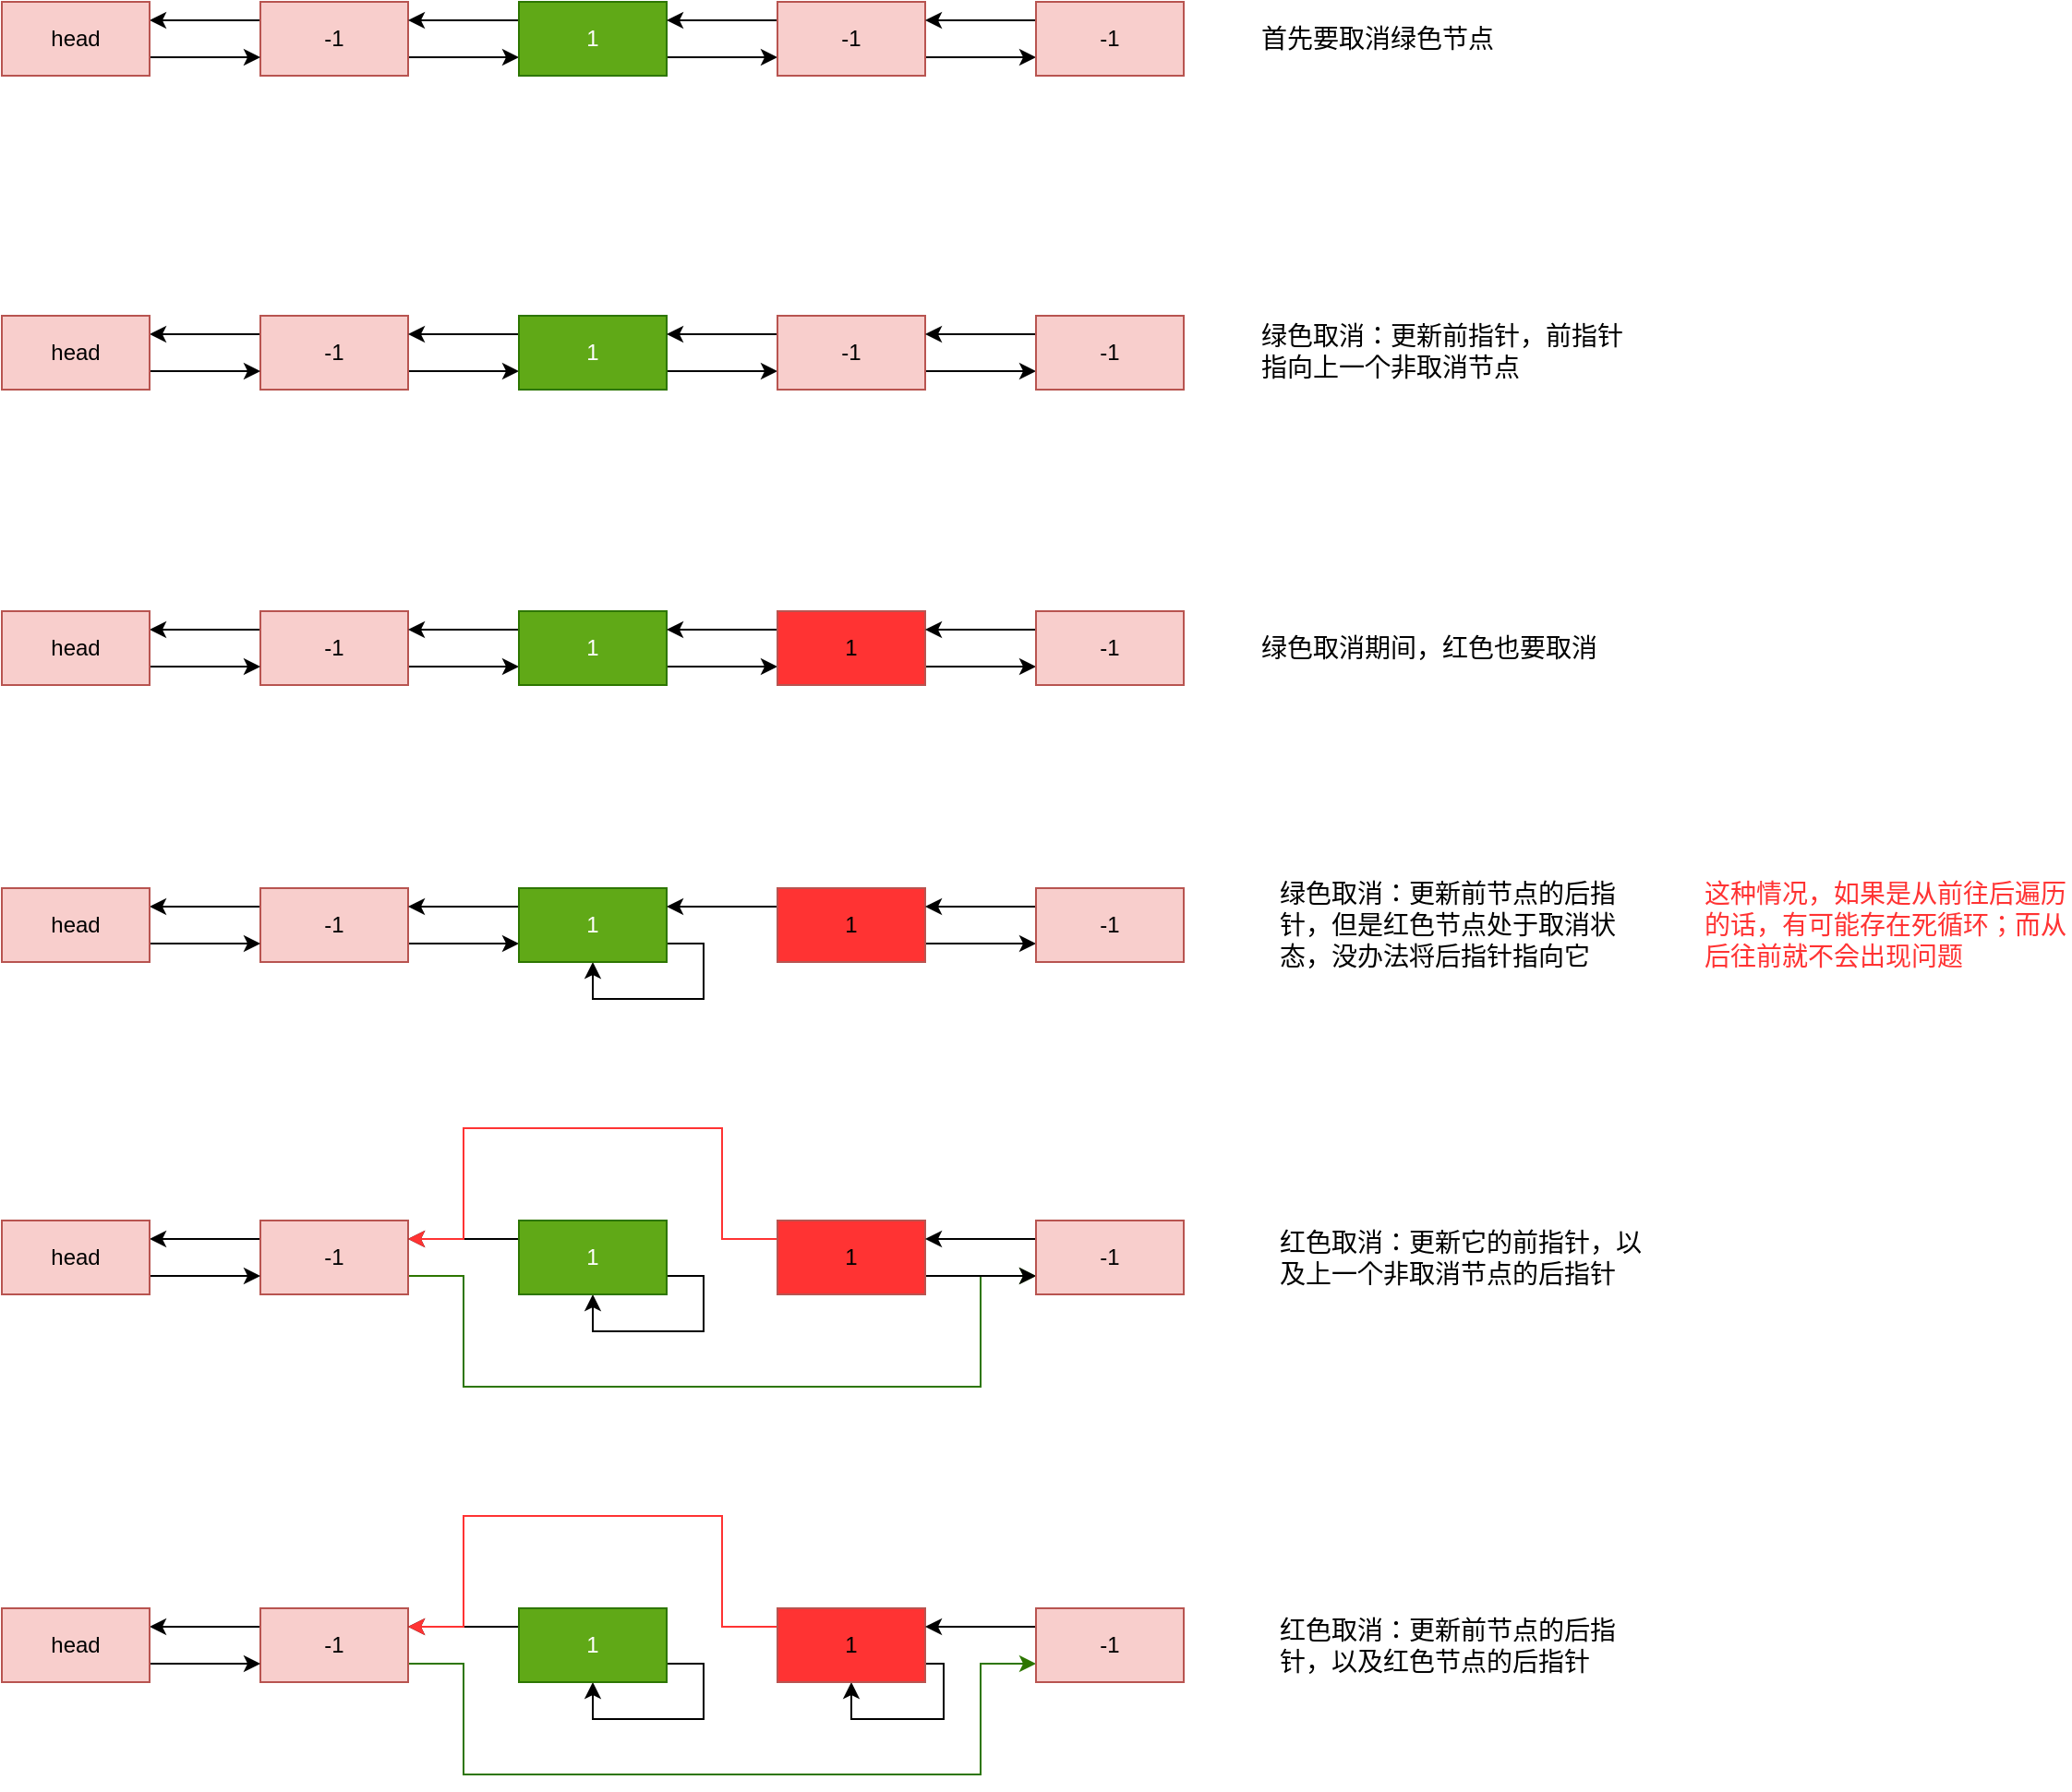 <mxfile version="22.0.8" type="github">
  <diagram name="第 1 页" id="cQR1AnnfZqyHRSD-fw0c">
    <mxGraphModel dx="2074" dy="1110" grid="1" gridSize="10" guides="1" tooltips="1" connect="1" arrows="1" fold="1" page="1" pageScale="1" pageWidth="827" pageHeight="1169" math="0" shadow="0">
      <root>
        <mxCell id="0" />
        <mxCell id="1" parent="0" />
        <mxCell id="GUb_MWUtf1tr1gasSi7g-6" style="edgeStyle=orthogonalEdgeStyle;rounded=0;orthogonalLoop=1;jettySize=auto;html=1;exitX=1;exitY=0.75;exitDx=0;exitDy=0;entryX=0;entryY=0.75;entryDx=0;entryDy=0;" edge="1" parent="1" source="GUb_MWUtf1tr1gasSi7g-1" target="GUb_MWUtf1tr1gasSi7g-4">
          <mxGeometry relative="1" as="geometry">
            <mxPoint x="650" y="150" as="targetPoint" />
          </mxGeometry>
        </mxCell>
        <mxCell id="GUb_MWUtf1tr1gasSi7g-7" style="edgeStyle=orthogonalEdgeStyle;rounded=0;orthogonalLoop=1;jettySize=auto;html=1;exitX=0;exitY=0.25;exitDx=0;exitDy=0;entryX=1;entryY=0.25;entryDx=0;entryDy=0;" edge="1" parent="1" source="GUb_MWUtf1tr1gasSi7g-1" target="GUb_MWUtf1tr1gasSi7g-2">
          <mxGeometry relative="1" as="geometry" />
        </mxCell>
        <mxCell id="GUb_MWUtf1tr1gasSi7g-1" value="-1" style="rounded=0;whiteSpace=wrap;html=1;fillColor=#f8cecc;strokeColor=#b85450;" vertex="1" parent="1">
          <mxGeometry x="510" y="130" width="80" height="40" as="geometry" />
        </mxCell>
        <mxCell id="GUb_MWUtf1tr1gasSi7g-3" style="edgeStyle=orthogonalEdgeStyle;rounded=0;orthogonalLoop=1;jettySize=auto;html=1;exitX=1;exitY=0.75;exitDx=0;exitDy=0;entryX=0;entryY=0.75;entryDx=0;entryDy=0;" edge="1" parent="1" source="GUb_MWUtf1tr1gasSi7g-2" target="GUb_MWUtf1tr1gasSi7g-1">
          <mxGeometry relative="1" as="geometry">
            <mxPoint x="510" y="150" as="targetPoint" />
          </mxGeometry>
        </mxCell>
        <mxCell id="GUb_MWUtf1tr1gasSi7g-2" value="head" style="rounded=0;whiteSpace=wrap;html=1;fillColor=#f8cecc;strokeColor=#b85450;" vertex="1" parent="1">
          <mxGeometry x="370" y="130" width="80" height="40" as="geometry" />
        </mxCell>
        <mxCell id="GUb_MWUtf1tr1gasSi7g-8" style="edgeStyle=orthogonalEdgeStyle;rounded=0;orthogonalLoop=1;jettySize=auto;html=1;exitX=0;exitY=0.25;exitDx=0;exitDy=0;entryX=1;entryY=0.25;entryDx=0;entryDy=0;" edge="1" parent="1" source="GUb_MWUtf1tr1gasSi7g-4" target="GUb_MWUtf1tr1gasSi7g-1">
          <mxGeometry relative="1" as="geometry" />
        </mxCell>
        <mxCell id="GUb_MWUtf1tr1gasSi7g-11" style="edgeStyle=orthogonalEdgeStyle;rounded=0;orthogonalLoop=1;jettySize=auto;html=1;exitX=1;exitY=0.75;exitDx=0;exitDy=0;entryX=0;entryY=0.75;entryDx=0;entryDy=0;" edge="1" parent="1" source="GUb_MWUtf1tr1gasSi7g-4" target="GUb_MWUtf1tr1gasSi7g-9">
          <mxGeometry relative="1" as="geometry" />
        </mxCell>
        <mxCell id="GUb_MWUtf1tr1gasSi7g-4" value="1" style="rounded=0;whiteSpace=wrap;html=1;fillColor=#60a917;strokeColor=#2D7600;fontColor=#ffffff;" vertex="1" parent="1">
          <mxGeometry x="650" y="130" width="80" height="40" as="geometry" />
        </mxCell>
        <mxCell id="GUb_MWUtf1tr1gasSi7g-12" style="edgeStyle=orthogonalEdgeStyle;rounded=0;orthogonalLoop=1;jettySize=auto;html=1;exitX=0;exitY=0.25;exitDx=0;exitDy=0;entryX=1;entryY=0.25;entryDx=0;entryDy=0;" edge="1" parent="1" source="GUb_MWUtf1tr1gasSi7g-9" target="GUb_MWUtf1tr1gasSi7g-4">
          <mxGeometry relative="1" as="geometry" />
        </mxCell>
        <mxCell id="GUb_MWUtf1tr1gasSi7g-14" style="edgeStyle=orthogonalEdgeStyle;rounded=0;orthogonalLoop=1;jettySize=auto;html=1;exitX=1;exitY=0.75;exitDx=0;exitDy=0;entryX=0;entryY=0.75;entryDx=0;entryDy=0;" edge="1" parent="1" source="GUb_MWUtf1tr1gasSi7g-9" target="GUb_MWUtf1tr1gasSi7g-13">
          <mxGeometry relative="1" as="geometry" />
        </mxCell>
        <mxCell id="GUb_MWUtf1tr1gasSi7g-9" value="-1" style="rounded=0;whiteSpace=wrap;html=1;fillColor=#f8cecc;strokeColor=#b85450;" vertex="1" parent="1">
          <mxGeometry x="790" y="130" width="80" height="40" as="geometry" />
        </mxCell>
        <mxCell id="GUb_MWUtf1tr1gasSi7g-15" style="edgeStyle=orthogonalEdgeStyle;rounded=0;orthogonalLoop=1;jettySize=auto;html=1;exitX=0;exitY=0.25;exitDx=0;exitDy=0;entryX=1;entryY=0.25;entryDx=0;entryDy=0;" edge="1" parent="1" source="GUb_MWUtf1tr1gasSi7g-13" target="GUb_MWUtf1tr1gasSi7g-9">
          <mxGeometry relative="1" as="geometry" />
        </mxCell>
        <mxCell id="GUb_MWUtf1tr1gasSi7g-13" value="-1" style="rounded=0;whiteSpace=wrap;html=1;fillColor=#f8cecc;strokeColor=#b85450;" vertex="1" parent="1">
          <mxGeometry x="930" y="130" width="80" height="40" as="geometry" />
        </mxCell>
        <mxCell id="GUb_MWUtf1tr1gasSi7g-29" style="edgeStyle=orthogonalEdgeStyle;rounded=0;orthogonalLoop=1;jettySize=auto;html=1;exitX=1;exitY=0.75;exitDx=0;exitDy=0;entryX=0;entryY=0.75;entryDx=0;entryDy=0;" edge="1" parent="1" source="GUb_MWUtf1tr1gasSi7g-31" target="GUb_MWUtf1tr1gasSi7g-36">
          <mxGeometry relative="1" as="geometry">
            <mxPoint x="650" y="320" as="targetPoint" />
          </mxGeometry>
        </mxCell>
        <mxCell id="GUb_MWUtf1tr1gasSi7g-30" style="edgeStyle=orthogonalEdgeStyle;rounded=0;orthogonalLoop=1;jettySize=auto;html=1;exitX=0;exitY=0.25;exitDx=0;exitDy=0;entryX=1;entryY=0.25;entryDx=0;entryDy=0;" edge="1" parent="1" source="GUb_MWUtf1tr1gasSi7g-31" target="GUb_MWUtf1tr1gasSi7g-33">
          <mxGeometry relative="1" as="geometry" />
        </mxCell>
        <mxCell id="GUb_MWUtf1tr1gasSi7g-31" value="-1" style="rounded=0;whiteSpace=wrap;html=1;fillColor=#f8cecc;strokeColor=#b85450;" vertex="1" parent="1">
          <mxGeometry x="510" y="300" width="80" height="40" as="geometry" />
        </mxCell>
        <mxCell id="GUb_MWUtf1tr1gasSi7g-32" style="edgeStyle=orthogonalEdgeStyle;rounded=0;orthogonalLoop=1;jettySize=auto;html=1;exitX=1;exitY=0.75;exitDx=0;exitDy=0;entryX=0;entryY=0.75;entryDx=0;entryDy=0;" edge="1" parent="1" source="GUb_MWUtf1tr1gasSi7g-33" target="GUb_MWUtf1tr1gasSi7g-31">
          <mxGeometry relative="1" as="geometry">
            <mxPoint x="510" y="320" as="targetPoint" />
          </mxGeometry>
        </mxCell>
        <mxCell id="GUb_MWUtf1tr1gasSi7g-33" value="head" style="rounded=0;whiteSpace=wrap;html=1;fillColor=#f8cecc;strokeColor=#b85450;" vertex="1" parent="1">
          <mxGeometry x="370" y="300" width="80" height="40" as="geometry" />
        </mxCell>
        <mxCell id="GUb_MWUtf1tr1gasSi7g-34" style="edgeStyle=orthogonalEdgeStyle;rounded=0;orthogonalLoop=1;jettySize=auto;html=1;exitX=0;exitY=0.25;exitDx=0;exitDy=0;entryX=1;entryY=0.25;entryDx=0;entryDy=0;" edge="1" parent="1" source="GUb_MWUtf1tr1gasSi7g-36" target="GUb_MWUtf1tr1gasSi7g-31">
          <mxGeometry relative="1" as="geometry" />
        </mxCell>
        <mxCell id="GUb_MWUtf1tr1gasSi7g-35" style="edgeStyle=orthogonalEdgeStyle;rounded=0;orthogonalLoop=1;jettySize=auto;html=1;exitX=1;exitY=0.75;exitDx=0;exitDy=0;entryX=0;entryY=0.75;entryDx=0;entryDy=0;" edge="1" parent="1" source="GUb_MWUtf1tr1gasSi7g-36" target="GUb_MWUtf1tr1gasSi7g-39">
          <mxGeometry relative="1" as="geometry" />
        </mxCell>
        <mxCell id="GUb_MWUtf1tr1gasSi7g-36" value="1" style="rounded=0;whiteSpace=wrap;html=1;fillColor=#60a917;strokeColor=#2D7600;fontColor=#ffffff;" vertex="1" parent="1">
          <mxGeometry x="650" y="300" width="80" height="40" as="geometry" />
        </mxCell>
        <mxCell id="GUb_MWUtf1tr1gasSi7g-38" style="edgeStyle=orthogonalEdgeStyle;rounded=0;orthogonalLoop=1;jettySize=auto;html=1;exitX=1;exitY=0.75;exitDx=0;exitDy=0;entryX=0;entryY=0.75;entryDx=0;entryDy=0;" edge="1" parent="1" source="GUb_MWUtf1tr1gasSi7g-39" target="GUb_MWUtf1tr1gasSi7g-41">
          <mxGeometry relative="1" as="geometry" />
        </mxCell>
        <mxCell id="GUb_MWUtf1tr1gasSi7g-134" style="edgeStyle=orthogonalEdgeStyle;rounded=0;orthogonalLoop=1;jettySize=auto;html=1;exitX=0;exitY=0.25;exitDx=0;exitDy=0;entryX=1;entryY=0.25;entryDx=0;entryDy=0;" edge="1" parent="1" source="GUb_MWUtf1tr1gasSi7g-39" target="GUb_MWUtf1tr1gasSi7g-36">
          <mxGeometry relative="1" as="geometry" />
        </mxCell>
        <mxCell id="GUb_MWUtf1tr1gasSi7g-39" value="-1" style="rounded=0;whiteSpace=wrap;html=1;fillColor=#f8cecc;strokeColor=#b85450;" vertex="1" parent="1">
          <mxGeometry x="790" y="300" width="80" height="40" as="geometry" />
        </mxCell>
        <mxCell id="GUb_MWUtf1tr1gasSi7g-40" style="edgeStyle=orthogonalEdgeStyle;rounded=0;orthogonalLoop=1;jettySize=auto;html=1;exitX=0;exitY=0.25;exitDx=0;exitDy=0;entryX=1;entryY=0.25;entryDx=0;entryDy=0;" edge="1" parent="1" source="GUb_MWUtf1tr1gasSi7g-41" target="GUb_MWUtf1tr1gasSi7g-39">
          <mxGeometry relative="1" as="geometry" />
        </mxCell>
        <mxCell id="GUb_MWUtf1tr1gasSi7g-41" value="-1" style="rounded=0;whiteSpace=wrap;html=1;fillColor=#f8cecc;strokeColor=#b85450;" vertex="1" parent="1">
          <mxGeometry x="930" y="300" width="80" height="40" as="geometry" />
        </mxCell>
        <mxCell id="GUb_MWUtf1tr1gasSi7g-42" style="edgeStyle=orthogonalEdgeStyle;rounded=0;orthogonalLoop=1;jettySize=auto;html=1;exitX=1;exitY=0.75;exitDx=0;exitDy=0;entryX=0;entryY=0.75;entryDx=0;entryDy=0;strokeColor=#2D7600;fillColor=#60a917;" edge="1" parent="1" source="GUb_MWUtf1tr1gasSi7g-44" target="GUb_MWUtf1tr1gasSi7g-54">
          <mxGeometry relative="1" as="geometry">
            <mxPoint x="650" y="810" as="targetPoint" />
            <Array as="points">
              <mxPoint x="620" y="820" />
              <mxPoint x="620" y="880" />
              <mxPoint x="900" y="880" />
              <mxPoint x="900" y="820" />
            </Array>
          </mxGeometry>
        </mxCell>
        <mxCell id="GUb_MWUtf1tr1gasSi7g-43" style="edgeStyle=orthogonalEdgeStyle;rounded=0;orthogonalLoop=1;jettySize=auto;html=1;exitX=0;exitY=0.25;exitDx=0;exitDy=0;entryX=1;entryY=0.25;entryDx=0;entryDy=0;" edge="1" parent="1" source="GUb_MWUtf1tr1gasSi7g-44" target="GUb_MWUtf1tr1gasSi7g-46">
          <mxGeometry relative="1" as="geometry" />
        </mxCell>
        <mxCell id="GUb_MWUtf1tr1gasSi7g-44" value="-1" style="rounded=0;whiteSpace=wrap;html=1;fillColor=#f8cecc;strokeColor=#b85450;" vertex="1" parent="1">
          <mxGeometry x="510" y="790" width="80" height="40" as="geometry" />
        </mxCell>
        <mxCell id="GUb_MWUtf1tr1gasSi7g-45" style="edgeStyle=orthogonalEdgeStyle;rounded=0;orthogonalLoop=1;jettySize=auto;html=1;exitX=1;exitY=0.75;exitDx=0;exitDy=0;entryX=0;entryY=0.75;entryDx=0;entryDy=0;" edge="1" parent="1" source="GUb_MWUtf1tr1gasSi7g-46" target="GUb_MWUtf1tr1gasSi7g-44">
          <mxGeometry relative="1" as="geometry">
            <mxPoint x="510" y="810" as="targetPoint" />
          </mxGeometry>
        </mxCell>
        <mxCell id="GUb_MWUtf1tr1gasSi7g-46" value="head" style="rounded=0;whiteSpace=wrap;html=1;fillColor=#f8cecc;strokeColor=#b85450;" vertex="1" parent="1">
          <mxGeometry x="370" y="790" width="80" height="40" as="geometry" />
        </mxCell>
        <mxCell id="GUb_MWUtf1tr1gasSi7g-47" style="edgeStyle=orthogonalEdgeStyle;rounded=0;orthogonalLoop=1;jettySize=auto;html=1;exitX=0;exitY=0.25;exitDx=0;exitDy=0;entryX=1;entryY=0.25;entryDx=0;entryDy=0;" edge="1" parent="1" source="GUb_MWUtf1tr1gasSi7g-49" target="GUb_MWUtf1tr1gasSi7g-44">
          <mxGeometry relative="1" as="geometry" />
        </mxCell>
        <mxCell id="GUb_MWUtf1tr1gasSi7g-48" style="edgeStyle=orthogonalEdgeStyle;rounded=0;orthogonalLoop=1;jettySize=auto;html=1;exitX=1;exitY=0.75;exitDx=0;exitDy=0;entryX=0.5;entryY=1;entryDx=0;entryDy=0;" edge="1" parent="1" source="GUb_MWUtf1tr1gasSi7g-49" target="GUb_MWUtf1tr1gasSi7g-49">
          <mxGeometry relative="1" as="geometry" />
        </mxCell>
        <mxCell id="GUb_MWUtf1tr1gasSi7g-49" value="1" style="rounded=0;whiteSpace=wrap;html=1;fillColor=#60a917;strokeColor=#2D7600;fontColor=#ffffff;" vertex="1" parent="1">
          <mxGeometry x="650" y="790" width="80" height="40" as="geometry" />
        </mxCell>
        <mxCell id="GUb_MWUtf1tr1gasSi7g-50" style="edgeStyle=orthogonalEdgeStyle;rounded=0;orthogonalLoop=1;jettySize=auto;html=1;exitX=0;exitY=0.25;exitDx=0;exitDy=0;entryX=1;entryY=0.25;entryDx=0;entryDy=0;fillColor=#d80073;strokeColor=#FF3333;" edge="1" parent="1" source="GUb_MWUtf1tr1gasSi7g-52" target="GUb_MWUtf1tr1gasSi7g-44">
          <mxGeometry relative="1" as="geometry">
            <Array as="points">
              <mxPoint x="760" y="800" />
              <mxPoint x="760" y="740" />
              <mxPoint x="620" y="740" />
              <mxPoint x="620" y="800" />
            </Array>
          </mxGeometry>
        </mxCell>
        <mxCell id="GUb_MWUtf1tr1gasSi7g-51" style="edgeStyle=orthogonalEdgeStyle;rounded=0;orthogonalLoop=1;jettySize=auto;html=1;exitX=1;exitY=0.75;exitDx=0;exitDy=0;entryX=0;entryY=0.75;entryDx=0;entryDy=0;" edge="1" parent="1" source="GUb_MWUtf1tr1gasSi7g-52" target="GUb_MWUtf1tr1gasSi7g-54">
          <mxGeometry relative="1" as="geometry" />
        </mxCell>
        <mxCell id="GUb_MWUtf1tr1gasSi7g-52" value="1" style="rounded=0;whiteSpace=wrap;html=1;fillColor=#FF3333;strokeColor=#b85450;" vertex="1" parent="1">
          <mxGeometry x="790" y="790" width="80" height="40" as="geometry" />
        </mxCell>
        <mxCell id="GUb_MWUtf1tr1gasSi7g-53" style="edgeStyle=orthogonalEdgeStyle;rounded=0;orthogonalLoop=1;jettySize=auto;html=1;exitX=0;exitY=0.25;exitDx=0;exitDy=0;entryX=1;entryY=0.25;entryDx=0;entryDy=0;" edge="1" parent="1" source="GUb_MWUtf1tr1gasSi7g-54" target="GUb_MWUtf1tr1gasSi7g-52">
          <mxGeometry relative="1" as="geometry" />
        </mxCell>
        <mxCell id="GUb_MWUtf1tr1gasSi7g-54" value="-1" style="rounded=0;whiteSpace=wrap;html=1;fillColor=#f8cecc;strokeColor=#b85450;" vertex="1" parent="1">
          <mxGeometry x="930" y="790" width="80" height="40" as="geometry" />
        </mxCell>
        <mxCell id="GUb_MWUtf1tr1gasSi7g-55" style="edgeStyle=orthogonalEdgeStyle;rounded=0;orthogonalLoop=1;jettySize=auto;html=1;exitX=1;exitY=0.75;exitDx=0;exitDy=0;entryX=0;entryY=0.75;entryDx=0;entryDy=0;strokeColor=#2D7600;fillColor=#60a917;" edge="1" parent="1" source="GUb_MWUtf1tr1gasSi7g-57" target="GUb_MWUtf1tr1gasSi7g-67">
          <mxGeometry relative="1" as="geometry">
            <mxPoint x="650" y="1020" as="targetPoint" />
            <Array as="points">
              <mxPoint x="620" y="1030" />
              <mxPoint x="620" y="1090" />
              <mxPoint x="900" y="1090" />
              <mxPoint x="900" y="1030" />
            </Array>
          </mxGeometry>
        </mxCell>
        <mxCell id="GUb_MWUtf1tr1gasSi7g-56" style="edgeStyle=orthogonalEdgeStyle;rounded=0;orthogonalLoop=1;jettySize=auto;html=1;exitX=0;exitY=0.25;exitDx=0;exitDy=0;entryX=1;entryY=0.25;entryDx=0;entryDy=0;" edge="1" parent="1" source="GUb_MWUtf1tr1gasSi7g-57" target="GUb_MWUtf1tr1gasSi7g-59">
          <mxGeometry relative="1" as="geometry" />
        </mxCell>
        <mxCell id="GUb_MWUtf1tr1gasSi7g-57" value="-1" style="rounded=0;whiteSpace=wrap;html=1;fillColor=#f8cecc;strokeColor=#b85450;" vertex="1" parent="1">
          <mxGeometry x="510" y="1000" width="80" height="40" as="geometry" />
        </mxCell>
        <mxCell id="GUb_MWUtf1tr1gasSi7g-58" style="edgeStyle=orthogonalEdgeStyle;rounded=0;orthogonalLoop=1;jettySize=auto;html=1;exitX=1;exitY=0.75;exitDx=0;exitDy=0;entryX=0;entryY=0.75;entryDx=0;entryDy=0;" edge="1" parent="1" source="GUb_MWUtf1tr1gasSi7g-59" target="GUb_MWUtf1tr1gasSi7g-57">
          <mxGeometry relative="1" as="geometry">
            <mxPoint x="510" y="1020" as="targetPoint" />
          </mxGeometry>
        </mxCell>
        <mxCell id="GUb_MWUtf1tr1gasSi7g-59" value="head" style="rounded=0;whiteSpace=wrap;html=1;fillColor=#f8cecc;strokeColor=#b85450;" vertex="1" parent="1">
          <mxGeometry x="370" y="1000" width="80" height="40" as="geometry" />
        </mxCell>
        <mxCell id="GUb_MWUtf1tr1gasSi7g-60" style="edgeStyle=orthogonalEdgeStyle;rounded=0;orthogonalLoop=1;jettySize=auto;html=1;exitX=0;exitY=0.25;exitDx=0;exitDy=0;entryX=1;entryY=0.25;entryDx=0;entryDy=0;" edge="1" parent="1" source="GUb_MWUtf1tr1gasSi7g-62" target="GUb_MWUtf1tr1gasSi7g-57">
          <mxGeometry relative="1" as="geometry" />
        </mxCell>
        <mxCell id="GUb_MWUtf1tr1gasSi7g-61" style="edgeStyle=orthogonalEdgeStyle;rounded=0;orthogonalLoop=1;jettySize=auto;html=1;exitX=1;exitY=0.75;exitDx=0;exitDy=0;entryX=0.5;entryY=1;entryDx=0;entryDy=0;" edge="1" parent="1" source="GUb_MWUtf1tr1gasSi7g-62" target="GUb_MWUtf1tr1gasSi7g-62">
          <mxGeometry relative="1" as="geometry" />
        </mxCell>
        <mxCell id="GUb_MWUtf1tr1gasSi7g-62" value="1" style="rounded=0;whiteSpace=wrap;html=1;fillColor=#60a917;strokeColor=#2D7600;fontColor=#ffffff;" vertex="1" parent="1">
          <mxGeometry x="650" y="1000" width="80" height="40" as="geometry" />
        </mxCell>
        <mxCell id="GUb_MWUtf1tr1gasSi7g-63" style="edgeStyle=orthogonalEdgeStyle;rounded=0;orthogonalLoop=1;jettySize=auto;html=1;exitX=0;exitY=0.25;exitDx=0;exitDy=0;entryX=1;entryY=0.25;entryDx=0;entryDy=0;fillColor=#d80073;strokeColor=#FF3333;" edge="1" parent="1" source="GUb_MWUtf1tr1gasSi7g-65" target="GUb_MWUtf1tr1gasSi7g-57">
          <mxGeometry relative="1" as="geometry">
            <Array as="points">
              <mxPoint x="760" y="1010" />
              <mxPoint x="760" y="950" />
              <mxPoint x="620" y="950" />
              <mxPoint x="620" y="1010" />
            </Array>
          </mxGeometry>
        </mxCell>
        <mxCell id="GUb_MWUtf1tr1gasSi7g-64" style="edgeStyle=orthogonalEdgeStyle;rounded=0;orthogonalLoop=1;jettySize=auto;html=1;exitX=1;exitY=0.75;exitDx=0;exitDy=0;entryX=0.5;entryY=1;entryDx=0;entryDy=0;" edge="1" parent="1" source="GUb_MWUtf1tr1gasSi7g-65" target="GUb_MWUtf1tr1gasSi7g-65">
          <mxGeometry relative="1" as="geometry">
            <Array as="points">
              <mxPoint x="880" y="1030" />
              <mxPoint x="880" y="1060" />
              <mxPoint x="830" y="1060" />
            </Array>
          </mxGeometry>
        </mxCell>
        <mxCell id="GUb_MWUtf1tr1gasSi7g-65" value="1" style="rounded=0;whiteSpace=wrap;html=1;fillColor=#FF3333;strokeColor=#b85450;" vertex="1" parent="1">
          <mxGeometry x="790" y="1000" width="80" height="40" as="geometry" />
        </mxCell>
        <mxCell id="GUb_MWUtf1tr1gasSi7g-66" style="edgeStyle=orthogonalEdgeStyle;rounded=0;orthogonalLoop=1;jettySize=auto;html=1;exitX=0;exitY=0.25;exitDx=0;exitDy=0;entryX=1;entryY=0.25;entryDx=0;entryDy=0;" edge="1" parent="1" source="GUb_MWUtf1tr1gasSi7g-67" target="GUb_MWUtf1tr1gasSi7g-65">
          <mxGeometry relative="1" as="geometry" />
        </mxCell>
        <mxCell id="GUb_MWUtf1tr1gasSi7g-67" value="-1" style="rounded=0;whiteSpace=wrap;html=1;fillColor=#f8cecc;strokeColor=#b85450;" vertex="1" parent="1">
          <mxGeometry x="930" y="1000" width="80" height="40" as="geometry" />
        </mxCell>
        <mxCell id="GUb_MWUtf1tr1gasSi7g-121" style="edgeStyle=orthogonalEdgeStyle;rounded=0;orthogonalLoop=1;jettySize=auto;html=1;exitX=0;exitY=0.25;exitDx=0;exitDy=0;entryX=1;entryY=0.25;entryDx=0;entryDy=0;" edge="1" parent="1" source="GUb_MWUtf1tr1gasSi7g-122" target="GUb_MWUtf1tr1gasSi7g-124">
          <mxGeometry relative="1" as="geometry" />
        </mxCell>
        <mxCell id="GUb_MWUtf1tr1gasSi7g-136" style="edgeStyle=orthogonalEdgeStyle;rounded=0;orthogonalLoop=1;jettySize=auto;html=1;exitX=1;exitY=0.75;exitDx=0;exitDy=0;entryX=0;entryY=0.75;entryDx=0;entryDy=0;" edge="1" parent="1" source="GUb_MWUtf1tr1gasSi7g-122" target="GUb_MWUtf1tr1gasSi7g-127">
          <mxGeometry relative="1" as="geometry" />
        </mxCell>
        <mxCell id="GUb_MWUtf1tr1gasSi7g-122" value="-1" style="rounded=0;whiteSpace=wrap;html=1;fillColor=#f8cecc;strokeColor=#b85450;" vertex="1" parent="1">
          <mxGeometry x="510" y="460" width="80" height="40" as="geometry" />
        </mxCell>
        <mxCell id="GUb_MWUtf1tr1gasSi7g-123" style="edgeStyle=orthogonalEdgeStyle;rounded=0;orthogonalLoop=1;jettySize=auto;html=1;exitX=1;exitY=0.75;exitDx=0;exitDy=0;entryX=0;entryY=0.75;entryDx=0;entryDy=0;" edge="1" parent="1" source="GUb_MWUtf1tr1gasSi7g-124" target="GUb_MWUtf1tr1gasSi7g-122">
          <mxGeometry relative="1" as="geometry">
            <mxPoint x="510" y="480" as="targetPoint" />
          </mxGeometry>
        </mxCell>
        <mxCell id="GUb_MWUtf1tr1gasSi7g-124" value="head" style="rounded=0;whiteSpace=wrap;html=1;fillColor=#f8cecc;strokeColor=#b85450;" vertex="1" parent="1">
          <mxGeometry x="370" y="460" width="80" height="40" as="geometry" />
        </mxCell>
        <mxCell id="GUb_MWUtf1tr1gasSi7g-125" style="edgeStyle=orthogonalEdgeStyle;rounded=0;orthogonalLoop=1;jettySize=auto;html=1;exitX=0;exitY=0.25;exitDx=0;exitDy=0;entryX=1;entryY=0.25;entryDx=0;entryDy=0;" edge="1" parent="1" source="GUb_MWUtf1tr1gasSi7g-127" target="GUb_MWUtf1tr1gasSi7g-122">
          <mxGeometry relative="1" as="geometry" />
        </mxCell>
        <mxCell id="GUb_MWUtf1tr1gasSi7g-126" style="edgeStyle=orthogonalEdgeStyle;rounded=0;orthogonalLoop=1;jettySize=auto;html=1;exitX=1;exitY=0.75;exitDx=0;exitDy=0;entryX=0;entryY=0.75;entryDx=0;entryDy=0;" edge="1" parent="1" source="GUb_MWUtf1tr1gasSi7g-127" target="GUb_MWUtf1tr1gasSi7g-130">
          <mxGeometry relative="1" as="geometry" />
        </mxCell>
        <mxCell id="GUb_MWUtf1tr1gasSi7g-127" value="1" style="rounded=0;whiteSpace=wrap;html=1;fillColor=#60a917;strokeColor=#2D7600;fontColor=#ffffff;" vertex="1" parent="1">
          <mxGeometry x="650" y="460" width="80" height="40" as="geometry" />
        </mxCell>
        <mxCell id="GUb_MWUtf1tr1gasSi7g-129" style="edgeStyle=orthogonalEdgeStyle;rounded=0;orthogonalLoop=1;jettySize=auto;html=1;exitX=1;exitY=0.75;exitDx=0;exitDy=0;entryX=0;entryY=0.75;entryDx=0;entryDy=0;" edge="1" parent="1" source="GUb_MWUtf1tr1gasSi7g-130" target="GUb_MWUtf1tr1gasSi7g-132">
          <mxGeometry relative="1" as="geometry" />
        </mxCell>
        <mxCell id="GUb_MWUtf1tr1gasSi7g-135" style="edgeStyle=orthogonalEdgeStyle;rounded=0;orthogonalLoop=1;jettySize=auto;html=1;exitX=0;exitY=0.25;exitDx=0;exitDy=0;entryX=1;entryY=0.25;entryDx=0;entryDy=0;" edge="1" parent="1" source="GUb_MWUtf1tr1gasSi7g-130" target="GUb_MWUtf1tr1gasSi7g-127">
          <mxGeometry relative="1" as="geometry" />
        </mxCell>
        <mxCell id="GUb_MWUtf1tr1gasSi7g-130" value="1" style="rounded=0;whiteSpace=wrap;html=1;fillColor=#FF3333;strokeColor=#b85450;" vertex="1" parent="1">
          <mxGeometry x="790" y="460" width="80" height="40" as="geometry" />
        </mxCell>
        <mxCell id="GUb_MWUtf1tr1gasSi7g-131" style="edgeStyle=orthogonalEdgeStyle;rounded=0;orthogonalLoop=1;jettySize=auto;html=1;exitX=0;exitY=0.25;exitDx=0;exitDy=0;entryX=1;entryY=0.25;entryDx=0;entryDy=0;" edge="1" parent="1" source="GUb_MWUtf1tr1gasSi7g-132" target="GUb_MWUtf1tr1gasSi7g-130">
          <mxGeometry relative="1" as="geometry" />
        </mxCell>
        <mxCell id="GUb_MWUtf1tr1gasSi7g-132" value="-1" style="rounded=0;whiteSpace=wrap;html=1;fillColor=#f8cecc;strokeColor=#b85450;" vertex="1" parent="1">
          <mxGeometry x="930" y="460" width="80" height="40" as="geometry" />
        </mxCell>
        <mxCell id="GUb_MWUtf1tr1gasSi7g-137" style="edgeStyle=orthogonalEdgeStyle;rounded=0;orthogonalLoop=1;jettySize=auto;html=1;exitX=0;exitY=0.25;exitDx=0;exitDy=0;entryX=1;entryY=0.25;entryDx=0;entryDy=0;" edge="1" parent="1" source="GUb_MWUtf1tr1gasSi7g-139" target="GUb_MWUtf1tr1gasSi7g-141">
          <mxGeometry relative="1" as="geometry" />
        </mxCell>
        <mxCell id="GUb_MWUtf1tr1gasSi7g-138" style="edgeStyle=orthogonalEdgeStyle;rounded=0;orthogonalLoop=1;jettySize=auto;html=1;exitX=1;exitY=0.75;exitDx=0;exitDy=0;entryX=0;entryY=0.75;entryDx=0;entryDy=0;" edge="1" parent="1" source="GUb_MWUtf1tr1gasSi7g-139" target="GUb_MWUtf1tr1gasSi7g-144">
          <mxGeometry relative="1" as="geometry" />
        </mxCell>
        <mxCell id="GUb_MWUtf1tr1gasSi7g-139" value="-1" style="rounded=0;whiteSpace=wrap;html=1;fillColor=#f8cecc;strokeColor=#b85450;" vertex="1" parent="1">
          <mxGeometry x="510" y="610" width="80" height="40" as="geometry" />
        </mxCell>
        <mxCell id="GUb_MWUtf1tr1gasSi7g-140" style="edgeStyle=orthogonalEdgeStyle;rounded=0;orthogonalLoop=1;jettySize=auto;html=1;exitX=1;exitY=0.75;exitDx=0;exitDy=0;entryX=0;entryY=0.75;entryDx=0;entryDy=0;" edge="1" parent="1" source="GUb_MWUtf1tr1gasSi7g-141" target="GUb_MWUtf1tr1gasSi7g-139">
          <mxGeometry relative="1" as="geometry">
            <mxPoint x="510" y="630" as="targetPoint" />
          </mxGeometry>
        </mxCell>
        <mxCell id="GUb_MWUtf1tr1gasSi7g-141" value="head" style="rounded=0;whiteSpace=wrap;html=1;fillColor=#f8cecc;strokeColor=#b85450;" vertex="1" parent="1">
          <mxGeometry x="370" y="610" width="80" height="40" as="geometry" />
        </mxCell>
        <mxCell id="GUb_MWUtf1tr1gasSi7g-142" style="edgeStyle=orthogonalEdgeStyle;rounded=0;orthogonalLoop=1;jettySize=auto;html=1;exitX=0;exitY=0.25;exitDx=0;exitDy=0;entryX=1;entryY=0.25;entryDx=0;entryDy=0;" edge="1" parent="1" source="GUb_MWUtf1tr1gasSi7g-144" target="GUb_MWUtf1tr1gasSi7g-139">
          <mxGeometry relative="1" as="geometry" />
        </mxCell>
        <mxCell id="GUb_MWUtf1tr1gasSi7g-143" style="edgeStyle=orthogonalEdgeStyle;rounded=0;orthogonalLoop=1;jettySize=auto;html=1;exitX=1;exitY=0.75;exitDx=0;exitDy=0;entryX=0.5;entryY=1;entryDx=0;entryDy=0;" edge="1" parent="1" source="GUb_MWUtf1tr1gasSi7g-144" target="GUb_MWUtf1tr1gasSi7g-144">
          <mxGeometry relative="1" as="geometry">
            <Array as="points">
              <mxPoint x="750" y="640" />
              <mxPoint x="750" y="670" />
              <mxPoint x="690" y="670" />
            </Array>
          </mxGeometry>
        </mxCell>
        <mxCell id="GUb_MWUtf1tr1gasSi7g-144" value="1" style="rounded=0;whiteSpace=wrap;html=1;fillColor=#60a917;strokeColor=#2D7600;fontColor=#ffffff;" vertex="1" parent="1">
          <mxGeometry x="650" y="610" width="80" height="40" as="geometry" />
        </mxCell>
        <mxCell id="GUb_MWUtf1tr1gasSi7g-145" style="edgeStyle=orthogonalEdgeStyle;rounded=0;orthogonalLoop=1;jettySize=auto;html=1;exitX=1;exitY=0.75;exitDx=0;exitDy=0;entryX=0;entryY=0.75;entryDx=0;entryDy=0;" edge="1" parent="1" source="GUb_MWUtf1tr1gasSi7g-147" target="GUb_MWUtf1tr1gasSi7g-149">
          <mxGeometry relative="1" as="geometry" />
        </mxCell>
        <mxCell id="GUb_MWUtf1tr1gasSi7g-146" style="edgeStyle=orthogonalEdgeStyle;rounded=0;orthogonalLoop=1;jettySize=auto;html=1;exitX=0;exitY=0.25;exitDx=0;exitDy=0;entryX=1;entryY=0.25;entryDx=0;entryDy=0;" edge="1" parent="1" source="GUb_MWUtf1tr1gasSi7g-147" target="GUb_MWUtf1tr1gasSi7g-144">
          <mxGeometry relative="1" as="geometry" />
        </mxCell>
        <mxCell id="GUb_MWUtf1tr1gasSi7g-147" value="1" style="rounded=0;whiteSpace=wrap;html=1;fillColor=#FF3333;strokeColor=#b85450;" vertex="1" parent="1">
          <mxGeometry x="790" y="610" width="80" height="40" as="geometry" />
        </mxCell>
        <mxCell id="GUb_MWUtf1tr1gasSi7g-148" style="edgeStyle=orthogonalEdgeStyle;rounded=0;orthogonalLoop=1;jettySize=auto;html=1;exitX=0;exitY=0.25;exitDx=0;exitDy=0;entryX=1;entryY=0.25;entryDx=0;entryDy=0;" edge="1" parent="1" source="GUb_MWUtf1tr1gasSi7g-149" target="GUb_MWUtf1tr1gasSi7g-147">
          <mxGeometry relative="1" as="geometry" />
        </mxCell>
        <mxCell id="GUb_MWUtf1tr1gasSi7g-149" value="-1" style="rounded=0;whiteSpace=wrap;html=1;fillColor=#f8cecc;strokeColor=#b85450;" vertex="1" parent="1">
          <mxGeometry x="930" y="610" width="80" height="40" as="geometry" />
        </mxCell>
        <mxCell id="GUb_MWUtf1tr1gasSi7g-151" value="&lt;font style=&quot;font-size: 14px;&quot;&gt;绿色取消期间，红色也要取消&lt;/font&gt;" style="text;html=1;strokeColor=none;fillColor=none;align=left;verticalAlign=middle;whiteSpace=wrap;rounded=0;" vertex="1" parent="1">
          <mxGeometry x="1050" y="461.25" width="200" height="37.5" as="geometry" />
        </mxCell>
        <mxCell id="GUb_MWUtf1tr1gasSi7g-152" value="&lt;font style=&quot;font-size: 14px;&quot;&gt;绿色取消：更新前节点的后指针，但是红色节点处于取消状态，没办法将后指针指向它&lt;/font&gt;" style="text;html=1;strokeColor=none;fillColor=none;align=left;verticalAlign=middle;whiteSpace=wrap;rounded=0;" vertex="1" parent="1">
          <mxGeometry x="1060" y="600.63" width="200" height="58.75" as="geometry" />
        </mxCell>
        <mxCell id="GUb_MWUtf1tr1gasSi7g-153" value="&lt;font style=&quot;font-size: 14px;&quot;&gt;绿色取消：更新前指针，前指针指向上一个非取消节点&lt;/font&gt;" style="text;html=1;strokeColor=none;fillColor=none;align=left;verticalAlign=middle;whiteSpace=wrap;rounded=0;" vertex="1" parent="1">
          <mxGeometry x="1050" y="300" width="200" height="37.5" as="geometry" />
        </mxCell>
        <mxCell id="GUb_MWUtf1tr1gasSi7g-154" value="&lt;font style=&quot;font-size: 14px;&quot;&gt;红色取消：更新它的前指针，以及上一个非取消节点的后指针&lt;/font&gt;" style="text;html=1;strokeColor=none;fillColor=none;align=left;verticalAlign=middle;whiteSpace=wrap;rounded=0;" vertex="1" parent="1">
          <mxGeometry x="1060" y="791.25" width="200" height="37.5" as="geometry" />
        </mxCell>
        <mxCell id="GUb_MWUtf1tr1gasSi7g-155" value="&lt;font style=&quot;font-size: 14px;&quot;&gt;红色取消：更新前节点的后指针，以及红色节点的后指针&lt;/font&gt;" style="text;html=1;strokeColor=none;fillColor=none;align=left;verticalAlign=middle;whiteSpace=wrap;rounded=0;" vertex="1" parent="1">
          <mxGeometry x="1060" y="1001.25" width="200" height="37.5" as="geometry" />
        </mxCell>
        <mxCell id="GUb_MWUtf1tr1gasSi7g-156" value="&lt;span style=&quot;font-size: 14px;&quot;&gt;首先要取消绿色节点&lt;/span&gt;" style="text;html=1;strokeColor=none;fillColor=none;align=left;verticalAlign=middle;whiteSpace=wrap;rounded=0;" vertex="1" parent="1">
          <mxGeometry x="1050" y="131.25" width="200" height="37.5" as="geometry" />
        </mxCell>
        <mxCell id="GUb_MWUtf1tr1gasSi7g-157" value="&lt;font color=&quot;#ff3333&quot; style=&quot;font-size: 14px;&quot;&gt;这种情况，如果是从前往后遍历的话，有可能存在死循环；而从后往前就不会出现问题&lt;/font&gt;" style="text;html=1;strokeColor=none;fillColor=none;align=left;verticalAlign=middle;whiteSpace=wrap;rounded=0;" vertex="1" parent="1">
          <mxGeometry x="1290" y="600.63" width="200" height="58.75" as="geometry" />
        </mxCell>
      </root>
    </mxGraphModel>
  </diagram>
</mxfile>
